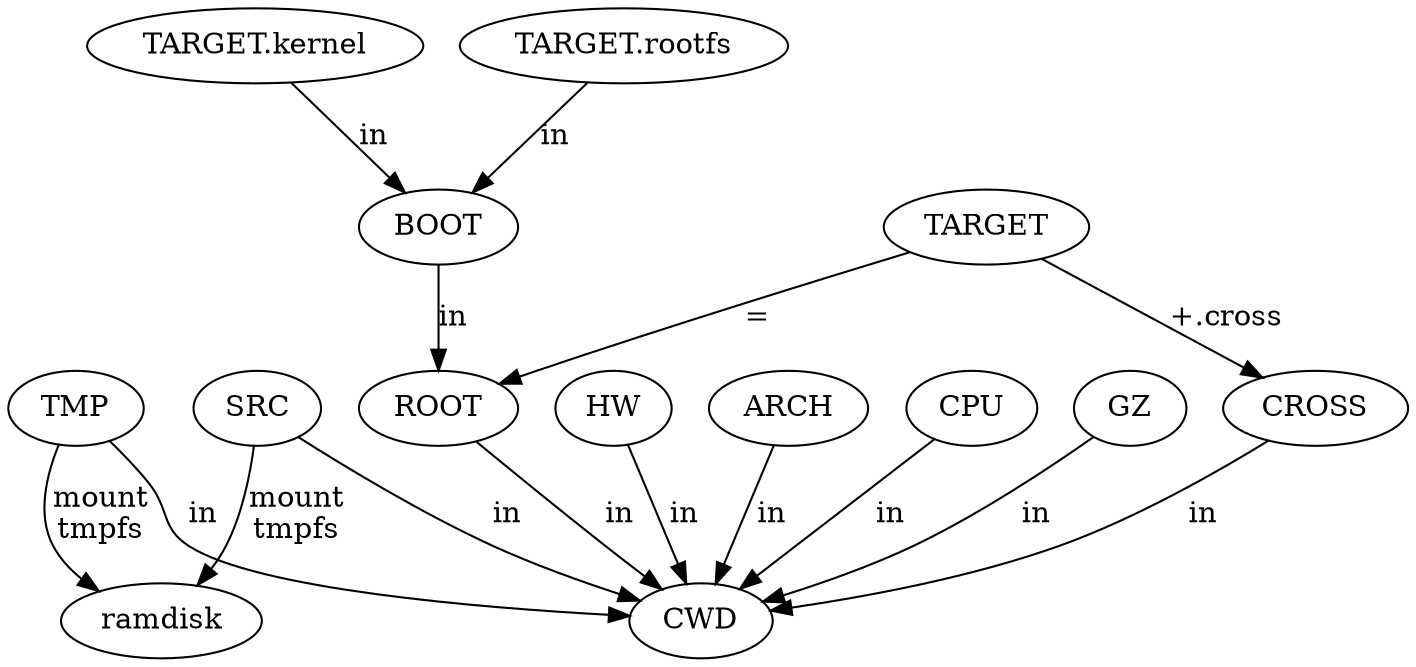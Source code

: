 digraph {
GZ -> CWD [label=in];
CROSS -> CWD [label=in];
TMP -> CWD [label=in];
SRC -> CWD [label=in];
ROOT -> CWD [label=in];
BOOT -> ROOT [label=in];
TARGET -> CROSS [label="+.cross"];
TARGET -> ROOT [label="="];
HW -> CWD [label=in];
ARCH -> CWD [label=in];
CPU -> CWD [label=in];
TMP -> ramdisk [label="mount\ltmpfs"];
SRC -> ramdisk [label="mount\ltmpfs"];
"TARGET.kernel" -> BOOT [label=in];
"TARGET.rootfs" -> BOOT [label=in];
#TARGET -> "TARGET.kernel" [label=def];
#TARGET -> "TARGET.rootfs" [label=def];
#ARCH -> TARGET [label=def];
}